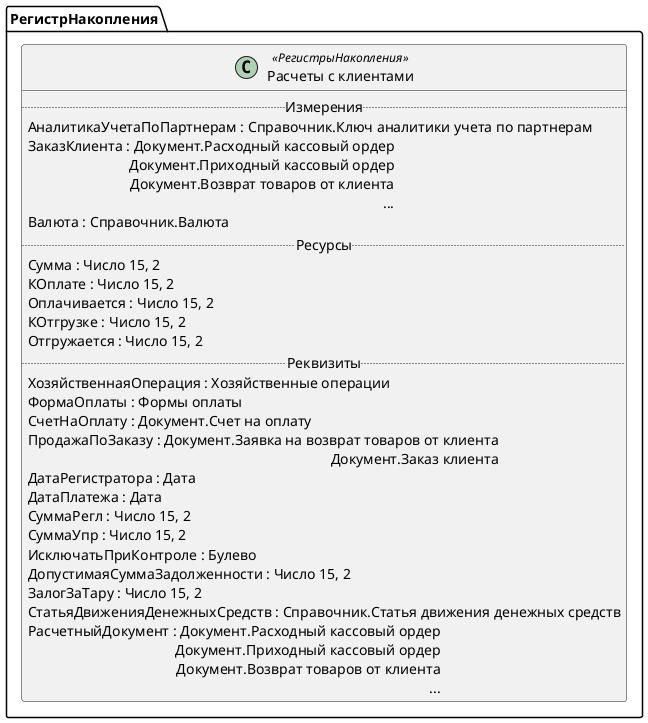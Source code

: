 ﻿@startuml РасчетыСКлиентами
'!include templates.wsd
'..\include templates.wsd
class РегистрНакопления.РасчетыСКлиентами as "Расчеты с клиентами" <<РегистрыНакопления>>
{
..Измерения..
АналитикаУчетаПоПартнерам : Справочник.Ключ аналитики учета по партнерам
ЗаказКлиента : Документ.Расходный кассовый ордер\rДокумент.Приходный кассовый ордер\rДокумент.Возврат товаров от клиента\r...
Валюта : Справочник.Валюта
..Ресурсы..
Сумма : Число 15, 2
КОплате : Число 15, 2
Оплачивается : Число 15, 2
КОтгрузке : Число 15, 2
Отгружается : Число 15, 2
..Реквизиты..
ХозяйственнаяОперация : Хозяйственные операции
ФормаОплаты : Формы оплаты
СчетНаОплату : Документ.Счет на оплату
ПродажаПоЗаказу : Документ.Заявка на возврат товаров от клиента\rДокумент.Заказ клиента
ДатаРегистратора : Дата
ДатаПлатежа : Дата
СуммаРегл : Число 15, 2
СуммаУпр : Число 15, 2
ИсключатьПриКонтроле : Булево
ДопустимаяСуммаЗадолженности : Число 15, 2
ЗалогЗаТару : Число 15, 2
СтатьяДвиженияДенежныхСредств : Справочник.Статья движения денежных средств
РасчетныйДокумент : Документ.Расходный кассовый ордер\rДокумент.Приходный кассовый ордер\rДокумент.Возврат товаров от клиента\r...
}
@enduml
